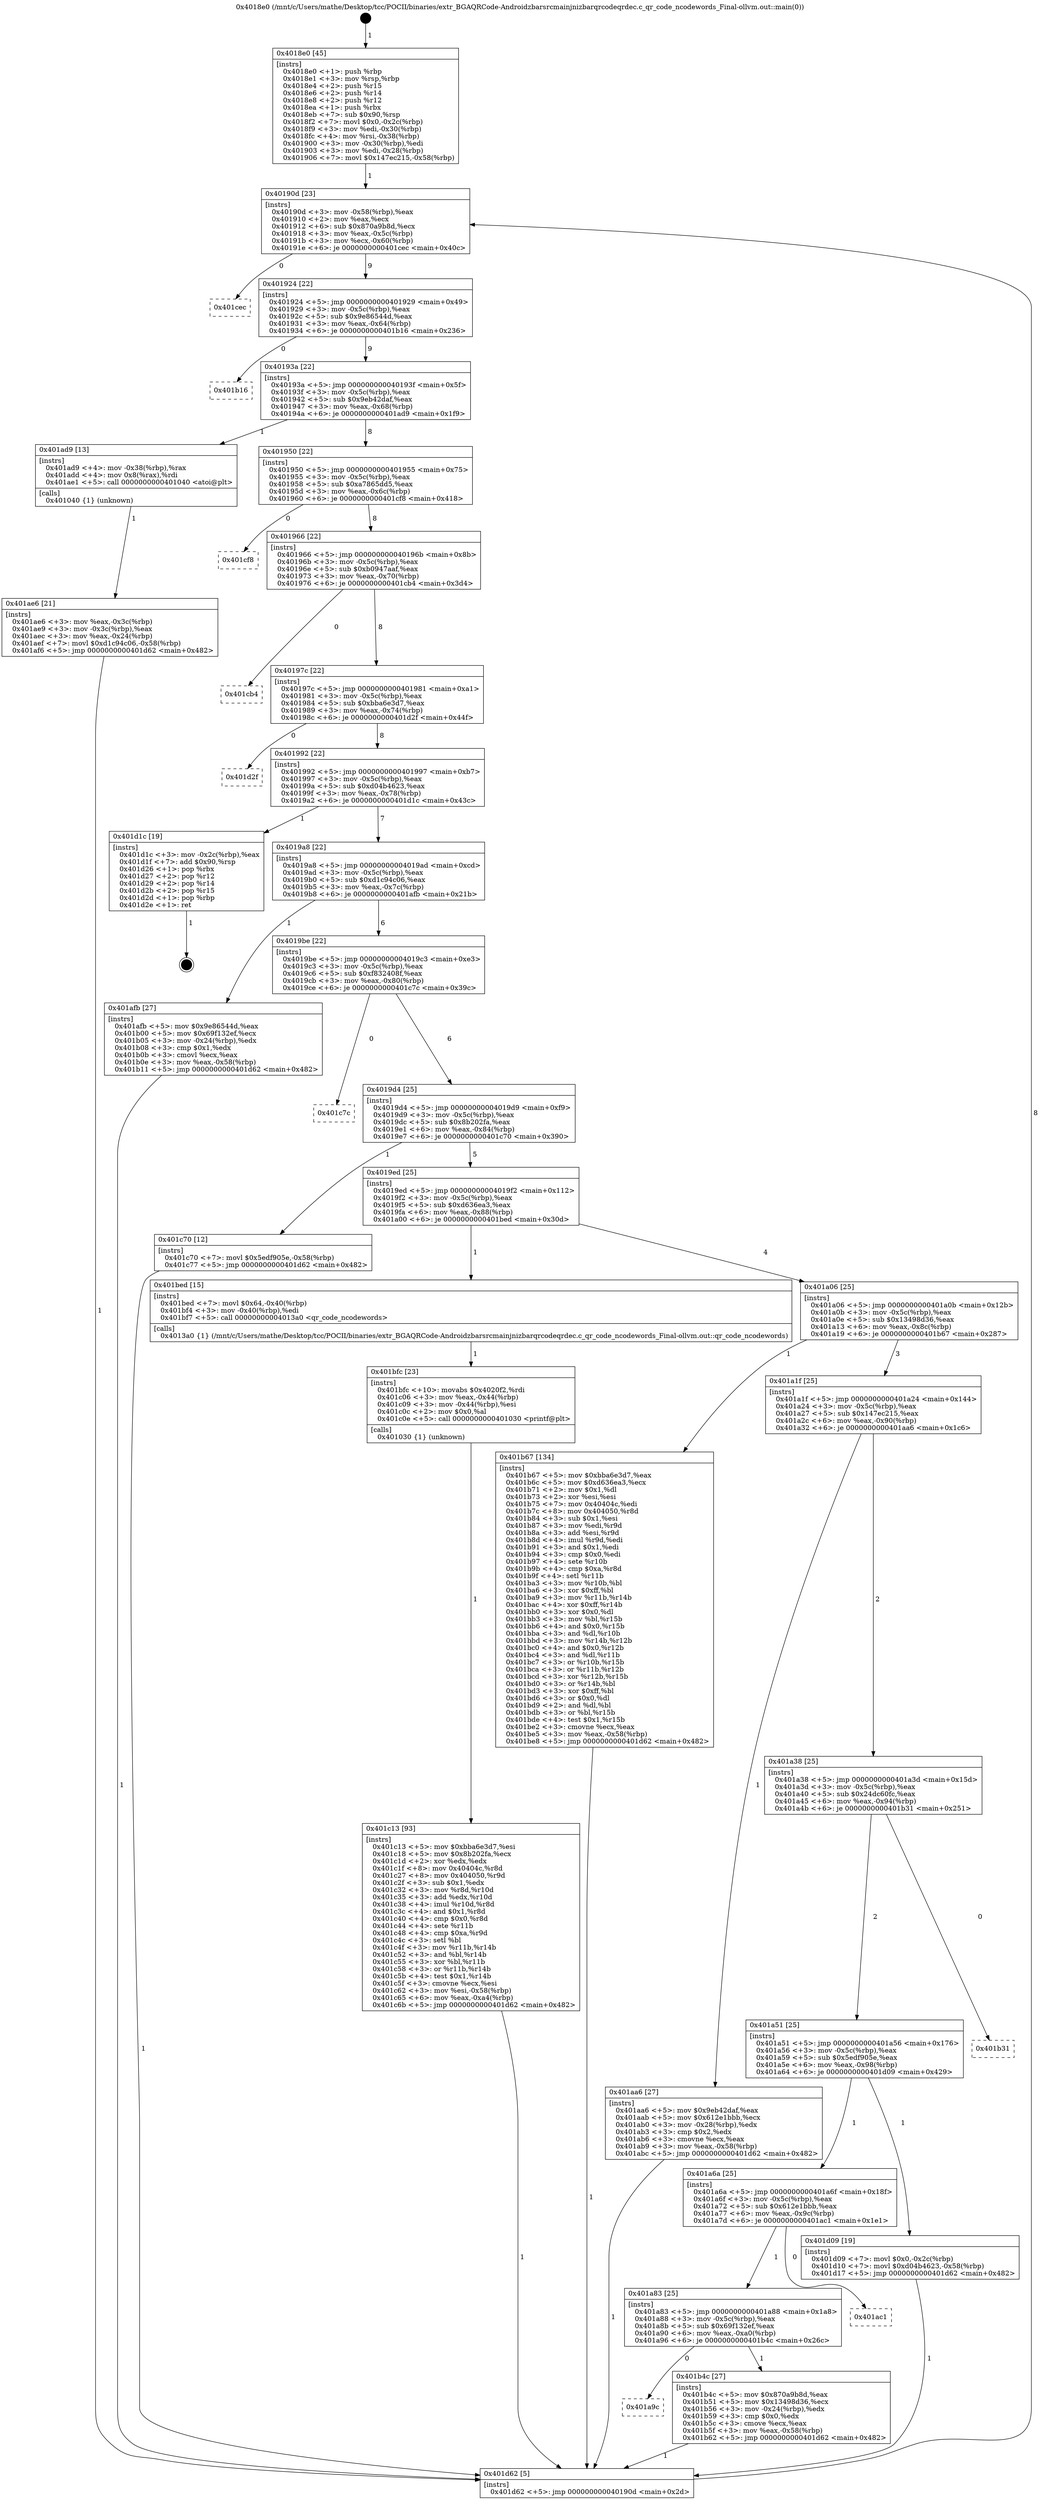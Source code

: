 digraph "0x4018e0" {
  label = "0x4018e0 (/mnt/c/Users/mathe/Desktop/tcc/POCII/binaries/extr_BGAQRCode-Androidzbarsrcmainjnizbarqrcodeqrdec.c_qr_code_ncodewords_Final-ollvm.out::main(0))"
  labelloc = "t"
  node[shape=record]

  Entry [label="",width=0.3,height=0.3,shape=circle,fillcolor=black,style=filled]
  "0x40190d" [label="{
     0x40190d [23]\l
     | [instrs]\l
     &nbsp;&nbsp;0x40190d \<+3\>: mov -0x58(%rbp),%eax\l
     &nbsp;&nbsp;0x401910 \<+2\>: mov %eax,%ecx\l
     &nbsp;&nbsp;0x401912 \<+6\>: sub $0x870a9b8d,%ecx\l
     &nbsp;&nbsp;0x401918 \<+3\>: mov %eax,-0x5c(%rbp)\l
     &nbsp;&nbsp;0x40191b \<+3\>: mov %ecx,-0x60(%rbp)\l
     &nbsp;&nbsp;0x40191e \<+6\>: je 0000000000401cec \<main+0x40c\>\l
  }"]
  "0x401cec" [label="{
     0x401cec\l
  }", style=dashed]
  "0x401924" [label="{
     0x401924 [22]\l
     | [instrs]\l
     &nbsp;&nbsp;0x401924 \<+5\>: jmp 0000000000401929 \<main+0x49\>\l
     &nbsp;&nbsp;0x401929 \<+3\>: mov -0x5c(%rbp),%eax\l
     &nbsp;&nbsp;0x40192c \<+5\>: sub $0x9e86544d,%eax\l
     &nbsp;&nbsp;0x401931 \<+3\>: mov %eax,-0x64(%rbp)\l
     &nbsp;&nbsp;0x401934 \<+6\>: je 0000000000401b16 \<main+0x236\>\l
  }"]
  Exit [label="",width=0.3,height=0.3,shape=circle,fillcolor=black,style=filled,peripheries=2]
  "0x401b16" [label="{
     0x401b16\l
  }", style=dashed]
  "0x40193a" [label="{
     0x40193a [22]\l
     | [instrs]\l
     &nbsp;&nbsp;0x40193a \<+5\>: jmp 000000000040193f \<main+0x5f\>\l
     &nbsp;&nbsp;0x40193f \<+3\>: mov -0x5c(%rbp),%eax\l
     &nbsp;&nbsp;0x401942 \<+5\>: sub $0x9eb42daf,%eax\l
     &nbsp;&nbsp;0x401947 \<+3\>: mov %eax,-0x68(%rbp)\l
     &nbsp;&nbsp;0x40194a \<+6\>: je 0000000000401ad9 \<main+0x1f9\>\l
  }"]
  "0x401c13" [label="{
     0x401c13 [93]\l
     | [instrs]\l
     &nbsp;&nbsp;0x401c13 \<+5\>: mov $0xbba6e3d7,%esi\l
     &nbsp;&nbsp;0x401c18 \<+5\>: mov $0x8b202fa,%ecx\l
     &nbsp;&nbsp;0x401c1d \<+2\>: xor %edx,%edx\l
     &nbsp;&nbsp;0x401c1f \<+8\>: mov 0x40404c,%r8d\l
     &nbsp;&nbsp;0x401c27 \<+8\>: mov 0x404050,%r9d\l
     &nbsp;&nbsp;0x401c2f \<+3\>: sub $0x1,%edx\l
     &nbsp;&nbsp;0x401c32 \<+3\>: mov %r8d,%r10d\l
     &nbsp;&nbsp;0x401c35 \<+3\>: add %edx,%r10d\l
     &nbsp;&nbsp;0x401c38 \<+4\>: imul %r10d,%r8d\l
     &nbsp;&nbsp;0x401c3c \<+4\>: and $0x1,%r8d\l
     &nbsp;&nbsp;0x401c40 \<+4\>: cmp $0x0,%r8d\l
     &nbsp;&nbsp;0x401c44 \<+4\>: sete %r11b\l
     &nbsp;&nbsp;0x401c48 \<+4\>: cmp $0xa,%r9d\l
     &nbsp;&nbsp;0x401c4c \<+3\>: setl %bl\l
     &nbsp;&nbsp;0x401c4f \<+3\>: mov %r11b,%r14b\l
     &nbsp;&nbsp;0x401c52 \<+3\>: and %bl,%r14b\l
     &nbsp;&nbsp;0x401c55 \<+3\>: xor %bl,%r11b\l
     &nbsp;&nbsp;0x401c58 \<+3\>: or %r11b,%r14b\l
     &nbsp;&nbsp;0x401c5b \<+4\>: test $0x1,%r14b\l
     &nbsp;&nbsp;0x401c5f \<+3\>: cmovne %ecx,%esi\l
     &nbsp;&nbsp;0x401c62 \<+3\>: mov %esi,-0x58(%rbp)\l
     &nbsp;&nbsp;0x401c65 \<+6\>: mov %eax,-0xa4(%rbp)\l
     &nbsp;&nbsp;0x401c6b \<+5\>: jmp 0000000000401d62 \<main+0x482\>\l
  }"]
  "0x401ad9" [label="{
     0x401ad9 [13]\l
     | [instrs]\l
     &nbsp;&nbsp;0x401ad9 \<+4\>: mov -0x38(%rbp),%rax\l
     &nbsp;&nbsp;0x401add \<+4\>: mov 0x8(%rax),%rdi\l
     &nbsp;&nbsp;0x401ae1 \<+5\>: call 0000000000401040 \<atoi@plt\>\l
     | [calls]\l
     &nbsp;&nbsp;0x401040 \{1\} (unknown)\l
  }"]
  "0x401950" [label="{
     0x401950 [22]\l
     | [instrs]\l
     &nbsp;&nbsp;0x401950 \<+5\>: jmp 0000000000401955 \<main+0x75\>\l
     &nbsp;&nbsp;0x401955 \<+3\>: mov -0x5c(%rbp),%eax\l
     &nbsp;&nbsp;0x401958 \<+5\>: sub $0xa7865dd5,%eax\l
     &nbsp;&nbsp;0x40195d \<+3\>: mov %eax,-0x6c(%rbp)\l
     &nbsp;&nbsp;0x401960 \<+6\>: je 0000000000401cf8 \<main+0x418\>\l
  }"]
  "0x401bfc" [label="{
     0x401bfc [23]\l
     | [instrs]\l
     &nbsp;&nbsp;0x401bfc \<+10\>: movabs $0x4020f2,%rdi\l
     &nbsp;&nbsp;0x401c06 \<+3\>: mov %eax,-0x44(%rbp)\l
     &nbsp;&nbsp;0x401c09 \<+3\>: mov -0x44(%rbp),%esi\l
     &nbsp;&nbsp;0x401c0c \<+2\>: mov $0x0,%al\l
     &nbsp;&nbsp;0x401c0e \<+5\>: call 0000000000401030 \<printf@plt\>\l
     | [calls]\l
     &nbsp;&nbsp;0x401030 \{1\} (unknown)\l
  }"]
  "0x401cf8" [label="{
     0x401cf8\l
  }", style=dashed]
  "0x401966" [label="{
     0x401966 [22]\l
     | [instrs]\l
     &nbsp;&nbsp;0x401966 \<+5\>: jmp 000000000040196b \<main+0x8b\>\l
     &nbsp;&nbsp;0x40196b \<+3\>: mov -0x5c(%rbp),%eax\l
     &nbsp;&nbsp;0x40196e \<+5\>: sub $0xb0947aaf,%eax\l
     &nbsp;&nbsp;0x401973 \<+3\>: mov %eax,-0x70(%rbp)\l
     &nbsp;&nbsp;0x401976 \<+6\>: je 0000000000401cb4 \<main+0x3d4\>\l
  }"]
  "0x401a9c" [label="{
     0x401a9c\l
  }", style=dashed]
  "0x401cb4" [label="{
     0x401cb4\l
  }", style=dashed]
  "0x40197c" [label="{
     0x40197c [22]\l
     | [instrs]\l
     &nbsp;&nbsp;0x40197c \<+5\>: jmp 0000000000401981 \<main+0xa1\>\l
     &nbsp;&nbsp;0x401981 \<+3\>: mov -0x5c(%rbp),%eax\l
     &nbsp;&nbsp;0x401984 \<+5\>: sub $0xbba6e3d7,%eax\l
     &nbsp;&nbsp;0x401989 \<+3\>: mov %eax,-0x74(%rbp)\l
     &nbsp;&nbsp;0x40198c \<+6\>: je 0000000000401d2f \<main+0x44f\>\l
  }"]
  "0x401b4c" [label="{
     0x401b4c [27]\l
     | [instrs]\l
     &nbsp;&nbsp;0x401b4c \<+5\>: mov $0x870a9b8d,%eax\l
     &nbsp;&nbsp;0x401b51 \<+5\>: mov $0x13498d36,%ecx\l
     &nbsp;&nbsp;0x401b56 \<+3\>: mov -0x24(%rbp),%edx\l
     &nbsp;&nbsp;0x401b59 \<+3\>: cmp $0x0,%edx\l
     &nbsp;&nbsp;0x401b5c \<+3\>: cmove %ecx,%eax\l
     &nbsp;&nbsp;0x401b5f \<+3\>: mov %eax,-0x58(%rbp)\l
     &nbsp;&nbsp;0x401b62 \<+5\>: jmp 0000000000401d62 \<main+0x482\>\l
  }"]
  "0x401d2f" [label="{
     0x401d2f\l
  }", style=dashed]
  "0x401992" [label="{
     0x401992 [22]\l
     | [instrs]\l
     &nbsp;&nbsp;0x401992 \<+5\>: jmp 0000000000401997 \<main+0xb7\>\l
     &nbsp;&nbsp;0x401997 \<+3\>: mov -0x5c(%rbp),%eax\l
     &nbsp;&nbsp;0x40199a \<+5\>: sub $0xd04b4623,%eax\l
     &nbsp;&nbsp;0x40199f \<+3\>: mov %eax,-0x78(%rbp)\l
     &nbsp;&nbsp;0x4019a2 \<+6\>: je 0000000000401d1c \<main+0x43c\>\l
  }"]
  "0x401a83" [label="{
     0x401a83 [25]\l
     | [instrs]\l
     &nbsp;&nbsp;0x401a83 \<+5\>: jmp 0000000000401a88 \<main+0x1a8\>\l
     &nbsp;&nbsp;0x401a88 \<+3\>: mov -0x5c(%rbp),%eax\l
     &nbsp;&nbsp;0x401a8b \<+5\>: sub $0x69f132ef,%eax\l
     &nbsp;&nbsp;0x401a90 \<+6\>: mov %eax,-0xa0(%rbp)\l
     &nbsp;&nbsp;0x401a96 \<+6\>: je 0000000000401b4c \<main+0x26c\>\l
  }"]
  "0x401d1c" [label="{
     0x401d1c [19]\l
     | [instrs]\l
     &nbsp;&nbsp;0x401d1c \<+3\>: mov -0x2c(%rbp),%eax\l
     &nbsp;&nbsp;0x401d1f \<+7\>: add $0x90,%rsp\l
     &nbsp;&nbsp;0x401d26 \<+1\>: pop %rbx\l
     &nbsp;&nbsp;0x401d27 \<+2\>: pop %r12\l
     &nbsp;&nbsp;0x401d29 \<+2\>: pop %r14\l
     &nbsp;&nbsp;0x401d2b \<+2\>: pop %r15\l
     &nbsp;&nbsp;0x401d2d \<+1\>: pop %rbp\l
     &nbsp;&nbsp;0x401d2e \<+1\>: ret\l
  }"]
  "0x4019a8" [label="{
     0x4019a8 [22]\l
     | [instrs]\l
     &nbsp;&nbsp;0x4019a8 \<+5\>: jmp 00000000004019ad \<main+0xcd\>\l
     &nbsp;&nbsp;0x4019ad \<+3\>: mov -0x5c(%rbp),%eax\l
     &nbsp;&nbsp;0x4019b0 \<+5\>: sub $0xd1c94c06,%eax\l
     &nbsp;&nbsp;0x4019b5 \<+3\>: mov %eax,-0x7c(%rbp)\l
     &nbsp;&nbsp;0x4019b8 \<+6\>: je 0000000000401afb \<main+0x21b\>\l
  }"]
  "0x401ac1" [label="{
     0x401ac1\l
  }", style=dashed]
  "0x401afb" [label="{
     0x401afb [27]\l
     | [instrs]\l
     &nbsp;&nbsp;0x401afb \<+5\>: mov $0x9e86544d,%eax\l
     &nbsp;&nbsp;0x401b00 \<+5\>: mov $0x69f132ef,%ecx\l
     &nbsp;&nbsp;0x401b05 \<+3\>: mov -0x24(%rbp),%edx\l
     &nbsp;&nbsp;0x401b08 \<+3\>: cmp $0x1,%edx\l
     &nbsp;&nbsp;0x401b0b \<+3\>: cmovl %ecx,%eax\l
     &nbsp;&nbsp;0x401b0e \<+3\>: mov %eax,-0x58(%rbp)\l
     &nbsp;&nbsp;0x401b11 \<+5\>: jmp 0000000000401d62 \<main+0x482\>\l
  }"]
  "0x4019be" [label="{
     0x4019be [22]\l
     | [instrs]\l
     &nbsp;&nbsp;0x4019be \<+5\>: jmp 00000000004019c3 \<main+0xe3\>\l
     &nbsp;&nbsp;0x4019c3 \<+3\>: mov -0x5c(%rbp),%eax\l
     &nbsp;&nbsp;0x4019c6 \<+5\>: sub $0xf832408f,%eax\l
     &nbsp;&nbsp;0x4019cb \<+3\>: mov %eax,-0x80(%rbp)\l
     &nbsp;&nbsp;0x4019ce \<+6\>: je 0000000000401c7c \<main+0x39c\>\l
  }"]
  "0x401a6a" [label="{
     0x401a6a [25]\l
     | [instrs]\l
     &nbsp;&nbsp;0x401a6a \<+5\>: jmp 0000000000401a6f \<main+0x18f\>\l
     &nbsp;&nbsp;0x401a6f \<+3\>: mov -0x5c(%rbp),%eax\l
     &nbsp;&nbsp;0x401a72 \<+5\>: sub $0x612e1bbb,%eax\l
     &nbsp;&nbsp;0x401a77 \<+6\>: mov %eax,-0x9c(%rbp)\l
     &nbsp;&nbsp;0x401a7d \<+6\>: je 0000000000401ac1 \<main+0x1e1\>\l
  }"]
  "0x401c7c" [label="{
     0x401c7c\l
  }", style=dashed]
  "0x4019d4" [label="{
     0x4019d4 [25]\l
     | [instrs]\l
     &nbsp;&nbsp;0x4019d4 \<+5\>: jmp 00000000004019d9 \<main+0xf9\>\l
     &nbsp;&nbsp;0x4019d9 \<+3\>: mov -0x5c(%rbp),%eax\l
     &nbsp;&nbsp;0x4019dc \<+5\>: sub $0x8b202fa,%eax\l
     &nbsp;&nbsp;0x4019e1 \<+6\>: mov %eax,-0x84(%rbp)\l
     &nbsp;&nbsp;0x4019e7 \<+6\>: je 0000000000401c70 \<main+0x390\>\l
  }"]
  "0x401d09" [label="{
     0x401d09 [19]\l
     | [instrs]\l
     &nbsp;&nbsp;0x401d09 \<+7\>: movl $0x0,-0x2c(%rbp)\l
     &nbsp;&nbsp;0x401d10 \<+7\>: movl $0xd04b4623,-0x58(%rbp)\l
     &nbsp;&nbsp;0x401d17 \<+5\>: jmp 0000000000401d62 \<main+0x482\>\l
  }"]
  "0x401c70" [label="{
     0x401c70 [12]\l
     | [instrs]\l
     &nbsp;&nbsp;0x401c70 \<+7\>: movl $0x5edf905e,-0x58(%rbp)\l
     &nbsp;&nbsp;0x401c77 \<+5\>: jmp 0000000000401d62 \<main+0x482\>\l
  }"]
  "0x4019ed" [label="{
     0x4019ed [25]\l
     | [instrs]\l
     &nbsp;&nbsp;0x4019ed \<+5\>: jmp 00000000004019f2 \<main+0x112\>\l
     &nbsp;&nbsp;0x4019f2 \<+3\>: mov -0x5c(%rbp),%eax\l
     &nbsp;&nbsp;0x4019f5 \<+5\>: sub $0xd636ea3,%eax\l
     &nbsp;&nbsp;0x4019fa \<+6\>: mov %eax,-0x88(%rbp)\l
     &nbsp;&nbsp;0x401a00 \<+6\>: je 0000000000401bed \<main+0x30d\>\l
  }"]
  "0x401a51" [label="{
     0x401a51 [25]\l
     | [instrs]\l
     &nbsp;&nbsp;0x401a51 \<+5\>: jmp 0000000000401a56 \<main+0x176\>\l
     &nbsp;&nbsp;0x401a56 \<+3\>: mov -0x5c(%rbp),%eax\l
     &nbsp;&nbsp;0x401a59 \<+5\>: sub $0x5edf905e,%eax\l
     &nbsp;&nbsp;0x401a5e \<+6\>: mov %eax,-0x98(%rbp)\l
     &nbsp;&nbsp;0x401a64 \<+6\>: je 0000000000401d09 \<main+0x429\>\l
  }"]
  "0x401bed" [label="{
     0x401bed [15]\l
     | [instrs]\l
     &nbsp;&nbsp;0x401bed \<+7\>: movl $0x64,-0x40(%rbp)\l
     &nbsp;&nbsp;0x401bf4 \<+3\>: mov -0x40(%rbp),%edi\l
     &nbsp;&nbsp;0x401bf7 \<+5\>: call 00000000004013a0 \<qr_code_ncodewords\>\l
     | [calls]\l
     &nbsp;&nbsp;0x4013a0 \{1\} (/mnt/c/Users/mathe/Desktop/tcc/POCII/binaries/extr_BGAQRCode-Androidzbarsrcmainjnizbarqrcodeqrdec.c_qr_code_ncodewords_Final-ollvm.out::qr_code_ncodewords)\l
  }"]
  "0x401a06" [label="{
     0x401a06 [25]\l
     | [instrs]\l
     &nbsp;&nbsp;0x401a06 \<+5\>: jmp 0000000000401a0b \<main+0x12b\>\l
     &nbsp;&nbsp;0x401a0b \<+3\>: mov -0x5c(%rbp),%eax\l
     &nbsp;&nbsp;0x401a0e \<+5\>: sub $0x13498d36,%eax\l
     &nbsp;&nbsp;0x401a13 \<+6\>: mov %eax,-0x8c(%rbp)\l
     &nbsp;&nbsp;0x401a19 \<+6\>: je 0000000000401b67 \<main+0x287\>\l
  }"]
  "0x401b31" [label="{
     0x401b31\l
  }", style=dashed]
  "0x401b67" [label="{
     0x401b67 [134]\l
     | [instrs]\l
     &nbsp;&nbsp;0x401b67 \<+5\>: mov $0xbba6e3d7,%eax\l
     &nbsp;&nbsp;0x401b6c \<+5\>: mov $0xd636ea3,%ecx\l
     &nbsp;&nbsp;0x401b71 \<+2\>: mov $0x1,%dl\l
     &nbsp;&nbsp;0x401b73 \<+2\>: xor %esi,%esi\l
     &nbsp;&nbsp;0x401b75 \<+7\>: mov 0x40404c,%edi\l
     &nbsp;&nbsp;0x401b7c \<+8\>: mov 0x404050,%r8d\l
     &nbsp;&nbsp;0x401b84 \<+3\>: sub $0x1,%esi\l
     &nbsp;&nbsp;0x401b87 \<+3\>: mov %edi,%r9d\l
     &nbsp;&nbsp;0x401b8a \<+3\>: add %esi,%r9d\l
     &nbsp;&nbsp;0x401b8d \<+4\>: imul %r9d,%edi\l
     &nbsp;&nbsp;0x401b91 \<+3\>: and $0x1,%edi\l
     &nbsp;&nbsp;0x401b94 \<+3\>: cmp $0x0,%edi\l
     &nbsp;&nbsp;0x401b97 \<+4\>: sete %r10b\l
     &nbsp;&nbsp;0x401b9b \<+4\>: cmp $0xa,%r8d\l
     &nbsp;&nbsp;0x401b9f \<+4\>: setl %r11b\l
     &nbsp;&nbsp;0x401ba3 \<+3\>: mov %r10b,%bl\l
     &nbsp;&nbsp;0x401ba6 \<+3\>: xor $0xff,%bl\l
     &nbsp;&nbsp;0x401ba9 \<+3\>: mov %r11b,%r14b\l
     &nbsp;&nbsp;0x401bac \<+4\>: xor $0xff,%r14b\l
     &nbsp;&nbsp;0x401bb0 \<+3\>: xor $0x0,%dl\l
     &nbsp;&nbsp;0x401bb3 \<+3\>: mov %bl,%r15b\l
     &nbsp;&nbsp;0x401bb6 \<+4\>: and $0x0,%r15b\l
     &nbsp;&nbsp;0x401bba \<+3\>: and %dl,%r10b\l
     &nbsp;&nbsp;0x401bbd \<+3\>: mov %r14b,%r12b\l
     &nbsp;&nbsp;0x401bc0 \<+4\>: and $0x0,%r12b\l
     &nbsp;&nbsp;0x401bc4 \<+3\>: and %dl,%r11b\l
     &nbsp;&nbsp;0x401bc7 \<+3\>: or %r10b,%r15b\l
     &nbsp;&nbsp;0x401bca \<+3\>: or %r11b,%r12b\l
     &nbsp;&nbsp;0x401bcd \<+3\>: xor %r12b,%r15b\l
     &nbsp;&nbsp;0x401bd0 \<+3\>: or %r14b,%bl\l
     &nbsp;&nbsp;0x401bd3 \<+3\>: xor $0xff,%bl\l
     &nbsp;&nbsp;0x401bd6 \<+3\>: or $0x0,%dl\l
     &nbsp;&nbsp;0x401bd9 \<+2\>: and %dl,%bl\l
     &nbsp;&nbsp;0x401bdb \<+3\>: or %bl,%r15b\l
     &nbsp;&nbsp;0x401bde \<+4\>: test $0x1,%r15b\l
     &nbsp;&nbsp;0x401be2 \<+3\>: cmovne %ecx,%eax\l
     &nbsp;&nbsp;0x401be5 \<+3\>: mov %eax,-0x58(%rbp)\l
     &nbsp;&nbsp;0x401be8 \<+5\>: jmp 0000000000401d62 \<main+0x482\>\l
  }"]
  "0x401a1f" [label="{
     0x401a1f [25]\l
     | [instrs]\l
     &nbsp;&nbsp;0x401a1f \<+5\>: jmp 0000000000401a24 \<main+0x144\>\l
     &nbsp;&nbsp;0x401a24 \<+3\>: mov -0x5c(%rbp),%eax\l
     &nbsp;&nbsp;0x401a27 \<+5\>: sub $0x147ec215,%eax\l
     &nbsp;&nbsp;0x401a2c \<+6\>: mov %eax,-0x90(%rbp)\l
     &nbsp;&nbsp;0x401a32 \<+6\>: je 0000000000401aa6 \<main+0x1c6\>\l
  }"]
  "0x401ae6" [label="{
     0x401ae6 [21]\l
     | [instrs]\l
     &nbsp;&nbsp;0x401ae6 \<+3\>: mov %eax,-0x3c(%rbp)\l
     &nbsp;&nbsp;0x401ae9 \<+3\>: mov -0x3c(%rbp),%eax\l
     &nbsp;&nbsp;0x401aec \<+3\>: mov %eax,-0x24(%rbp)\l
     &nbsp;&nbsp;0x401aef \<+7\>: movl $0xd1c94c06,-0x58(%rbp)\l
     &nbsp;&nbsp;0x401af6 \<+5\>: jmp 0000000000401d62 \<main+0x482\>\l
  }"]
  "0x401aa6" [label="{
     0x401aa6 [27]\l
     | [instrs]\l
     &nbsp;&nbsp;0x401aa6 \<+5\>: mov $0x9eb42daf,%eax\l
     &nbsp;&nbsp;0x401aab \<+5\>: mov $0x612e1bbb,%ecx\l
     &nbsp;&nbsp;0x401ab0 \<+3\>: mov -0x28(%rbp),%edx\l
     &nbsp;&nbsp;0x401ab3 \<+3\>: cmp $0x2,%edx\l
     &nbsp;&nbsp;0x401ab6 \<+3\>: cmovne %ecx,%eax\l
     &nbsp;&nbsp;0x401ab9 \<+3\>: mov %eax,-0x58(%rbp)\l
     &nbsp;&nbsp;0x401abc \<+5\>: jmp 0000000000401d62 \<main+0x482\>\l
  }"]
  "0x401a38" [label="{
     0x401a38 [25]\l
     | [instrs]\l
     &nbsp;&nbsp;0x401a38 \<+5\>: jmp 0000000000401a3d \<main+0x15d\>\l
     &nbsp;&nbsp;0x401a3d \<+3\>: mov -0x5c(%rbp),%eax\l
     &nbsp;&nbsp;0x401a40 \<+5\>: sub $0x24dc60fc,%eax\l
     &nbsp;&nbsp;0x401a45 \<+6\>: mov %eax,-0x94(%rbp)\l
     &nbsp;&nbsp;0x401a4b \<+6\>: je 0000000000401b31 \<main+0x251\>\l
  }"]
  "0x401d62" [label="{
     0x401d62 [5]\l
     | [instrs]\l
     &nbsp;&nbsp;0x401d62 \<+5\>: jmp 000000000040190d \<main+0x2d\>\l
  }"]
  "0x4018e0" [label="{
     0x4018e0 [45]\l
     | [instrs]\l
     &nbsp;&nbsp;0x4018e0 \<+1\>: push %rbp\l
     &nbsp;&nbsp;0x4018e1 \<+3\>: mov %rsp,%rbp\l
     &nbsp;&nbsp;0x4018e4 \<+2\>: push %r15\l
     &nbsp;&nbsp;0x4018e6 \<+2\>: push %r14\l
     &nbsp;&nbsp;0x4018e8 \<+2\>: push %r12\l
     &nbsp;&nbsp;0x4018ea \<+1\>: push %rbx\l
     &nbsp;&nbsp;0x4018eb \<+7\>: sub $0x90,%rsp\l
     &nbsp;&nbsp;0x4018f2 \<+7\>: movl $0x0,-0x2c(%rbp)\l
     &nbsp;&nbsp;0x4018f9 \<+3\>: mov %edi,-0x30(%rbp)\l
     &nbsp;&nbsp;0x4018fc \<+4\>: mov %rsi,-0x38(%rbp)\l
     &nbsp;&nbsp;0x401900 \<+3\>: mov -0x30(%rbp),%edi\l
     &nbsp;&nbsp;0x401903 \<+3\>: mov %edi,-0x28(%rbp)\l
     &nbsp;&nbsp;0x401906 \<+7\>: movl $0x147ec215,-0x58(%rbp)\l
  }"]
  Entry -> "0x4018e0" [label=" 1"]
  "0x40190d" -> "0x401cec" [label=" 0"]
  "0x40190d" -> "0x401924" [label=" 9"]
  "0x401d1c" -> Exit [label=" 1"]
  "0x401924" -> "0x401b16" [label=" 0"]
  "0x401924" -> "0x40193a" [label=" 9"]
  "0x401d09" -> "0x401d62" [label=" 1"]
  "0x40193a" -> "0x401ad9" [label=" 1"]
  "0x40193a" -> "0x401950" [label=" 8"]
  "0x401c70" -> "0x401d62" [label=" 1"]
  "0x401950" -> "0x401cf8" [label=" 0"]
  "0x401950" -> "0x401966" [label=" 8"]
  "0x401c13" -> "0x401d62" [label=" 1"]
  "0x401966" -> "0x401cb4" [label=" 0"]
  "0x401966" -> "0x40197c" [label=" 8"]
  "0x401bfc" -> "0x401c13" [label=" 1"]
  "0x40197c" -> "0x401d2f" [label=" 0"]
  "0x40197c" -> "0x401992" [label=" 8"]
  "0x401bed" -> "0x401bfc" [label=" 1"]
  "0x401992" -> "0x401d1c" [label=" 1"]
  "0x401992" -> "0x4019a8" [label=" 7"]
  "0x401b4c" -> "0x401d62" [label=" 1"]
  "0x4019a8" -> "0x401afb" [label=" 1"]
  "0x4019a8" -> "0x4019be" [label=" 6"]
  "0x401a83" -> "0x401a9c" [label=" 0"]
  "0x4019be" -> "0x401c7c" [label=" 0"]
  "0x4019be" -> "0x4019d4" [label=" 6"]
  "0x401b67" -> "0x401d62" [label=" 1"]
  "0x4019d4" -> "0x401c70" [label=" 1"]
  "0x4019d4" -> "0x4019ed" [label=" 5"]
  "0x401a6a" -> "0x401a83" [label=" 1"]
  "0x4019ed" -> "0x401bed" [label=" 1"]
  "0x4019ed" -> "0x401a06" [label=" 4"]
  "0x401a83" -> "0x401b4c" [label=" 1"]
  "0x401a06" -> "0x401b67" [label=" 1"]
  "0x401a06" -> "0x401a1f" [label=" 3"]
  "0x401a51" -> "0x401a6a" [label=" 1"]
  "0x401a1f" -> "0x401aa6" [label=" 1"]
  "0x401a1f" -> "0x401a38" [label=" 2"]
  "0x401aa6" -> "0x401d62" [label=" 1"]
  "0x4018e0" -> "0x40190d" [label=" 1"]
  "0x401d62" -> "0x40190d" [label=" 8"]
  "0x401ad9" -> "0x401ae6" [label=" 1"]
  "0x401ae6" -> "0x401d62" [label=" 1"]
  "0x401afb" -> "0x401d62" [label=" 1"]
  "0x401a51" -> "0x401d09" [label=" 1"]
  "0x401a38" -> "0x401b31" [label=" 0"]
  "0x401a38" -> "0x401a51" [label=" 2"]
  "0x401a6a" -> "0x401ac1" [label=" 0"]
}
